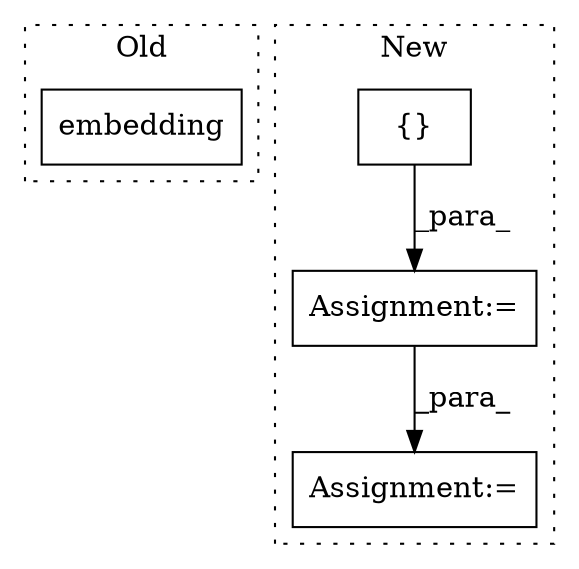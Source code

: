 digraph G {
subgraph cluster0 {
1 [label="embedding" a="32" s="14513,14524" l="10,1" shape="box"];
label = "Old";
style="dotted";
}
subgraph cluster1 {
2 [label="{}" a="4" s="3418,3426" l="1,1" shape="box"];
3 [label="Assignment:=" a="7" s="3460" l="1" shape="box"];
4 [label="Assignment:=" a="7" s="3376" l="1" shape="box"];
label = "New";
style="dotted";
}
2 -> 4 [label="_para_"];
4 -> 3 [label="_para_"];
}